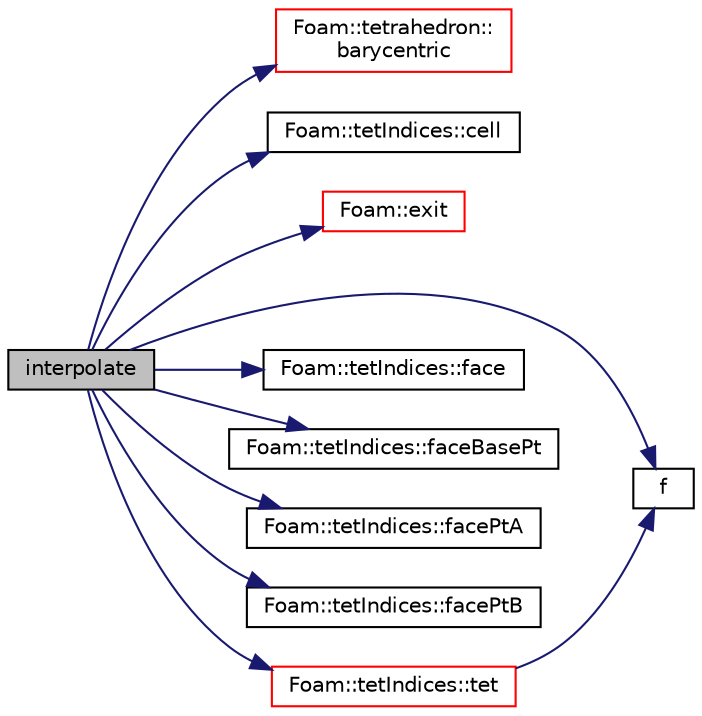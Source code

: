 digraph "interpolate"
{
  bgcolor="transparent";
  edge [fontname="Helvetica",fontsize="10",labelfontname="Helvetica",labelfontsize="10"];
  node [fontname="Helvetica",fontsize="10",shape=record];
  rankdir="LR";
  Node1 [label="interpolate",height=0.2,width=0.4,color="black", fillcolor="grey75", style="filled", fontcolor="black"];
  Node1 -> Node2 [color="midnightblue",fontsize="10",style="solid",fontname="Helvetica"];
  Node2 [label="Foam::tetrahedron::\lbarycentric",height=0.2,width=0.4,color="red",URL="$a02649.html#af25ab613c3d54bb72f48d06e81ed88cc",tooltip="Calculate the barycentric coordinates of the given. "];
  Node1 -> Node3 [color="midnightblue",fontsize="10",style="solid",fontname="Helvetica"];
  Node3 [label="Foam::tetIndices::cell",height=0.2,width=0.4,color="black",URL="$a02645.html#abd964e612948e0da2bdb37221829aa37",tooltip="Return the cell. "];
  Node1 -> Node4 [color="midnightblue",fontsize="10",style="solid",fontname="Helvetica"];
  Node4 [label="Foam::exit",height=0.2,width=0.4,color="red",URL="$a10979.html#a06ca7250d8e89caf05243ec094843642"];
  Node1 -> Node5 [color="midnightblue",fontsize="10",style="solid",fontname="Helvetica"];
  Node5 [label="f",height=0.2,width=0.4,color="black",URL="$a04050.html#a888be93833ac7a23170555c69c690288"];
  Node1 -> Node6 [color="midnightblue",fontsize="10",style="solid",fontname="Helvetica"];
  Node6 [label="Foam::tetIndices::face",height=0.2,width=0.4,color="black",URL="$a02645.html#aa7c10231d818b82cefb2bb4ef6d92494",tooltip="Return the face. "];
  Node1 -> Node7 [color="midnightblue",fontsize="10",style="solid",fontname="Helvetica"];
  Node7 [label="Foam::tetIndices::faceBasePt",height=0.2,width=0.4,color="black",URL="$a02645.html#a68b24952894ad64e271369dc69792c04",tooltip="Return the face base point. "];
  Node1 -> Node8 [color="midnightblue",fontsize="10",style="solid",fontname="Helvetica"];
  Node8 [label="Foam::tetIndices::facePtA",height=0.2,width=0.4,color="black",URL="$a02645.html#a425c9489685f39c1fe6608161f0a876f",tooltip="Return face point A. "];
  Node1 -> Node9 [color="midnightblue",fontsize="10",style="solid",fontname="Helvetica"];
  Node9 [label="Foam::tetIndices::facePtB",height=0.2,width=0.4,color="black",URL="$a02645.html#a6ab76182cf2fbace9fafc253e511e936",tooltip="Return face point B. "];
  Node1 -> Node10 [color="midnightblue",fontsize="10",style="solid",fontname="Helvetica"];
  Node10 [label="Foam::tetIndices::tet",height=0.2,width=0.4,color="red",URL="$a02645.html#abb6833818ccf906c21e0a434a44c7f8e",tooltip="Return the geometry corresponding to this tet from the. "];
  Node10 -> Node5 [color="midnightblue",fontsize="10",style="solid",fontname="Helvetica"];
}
